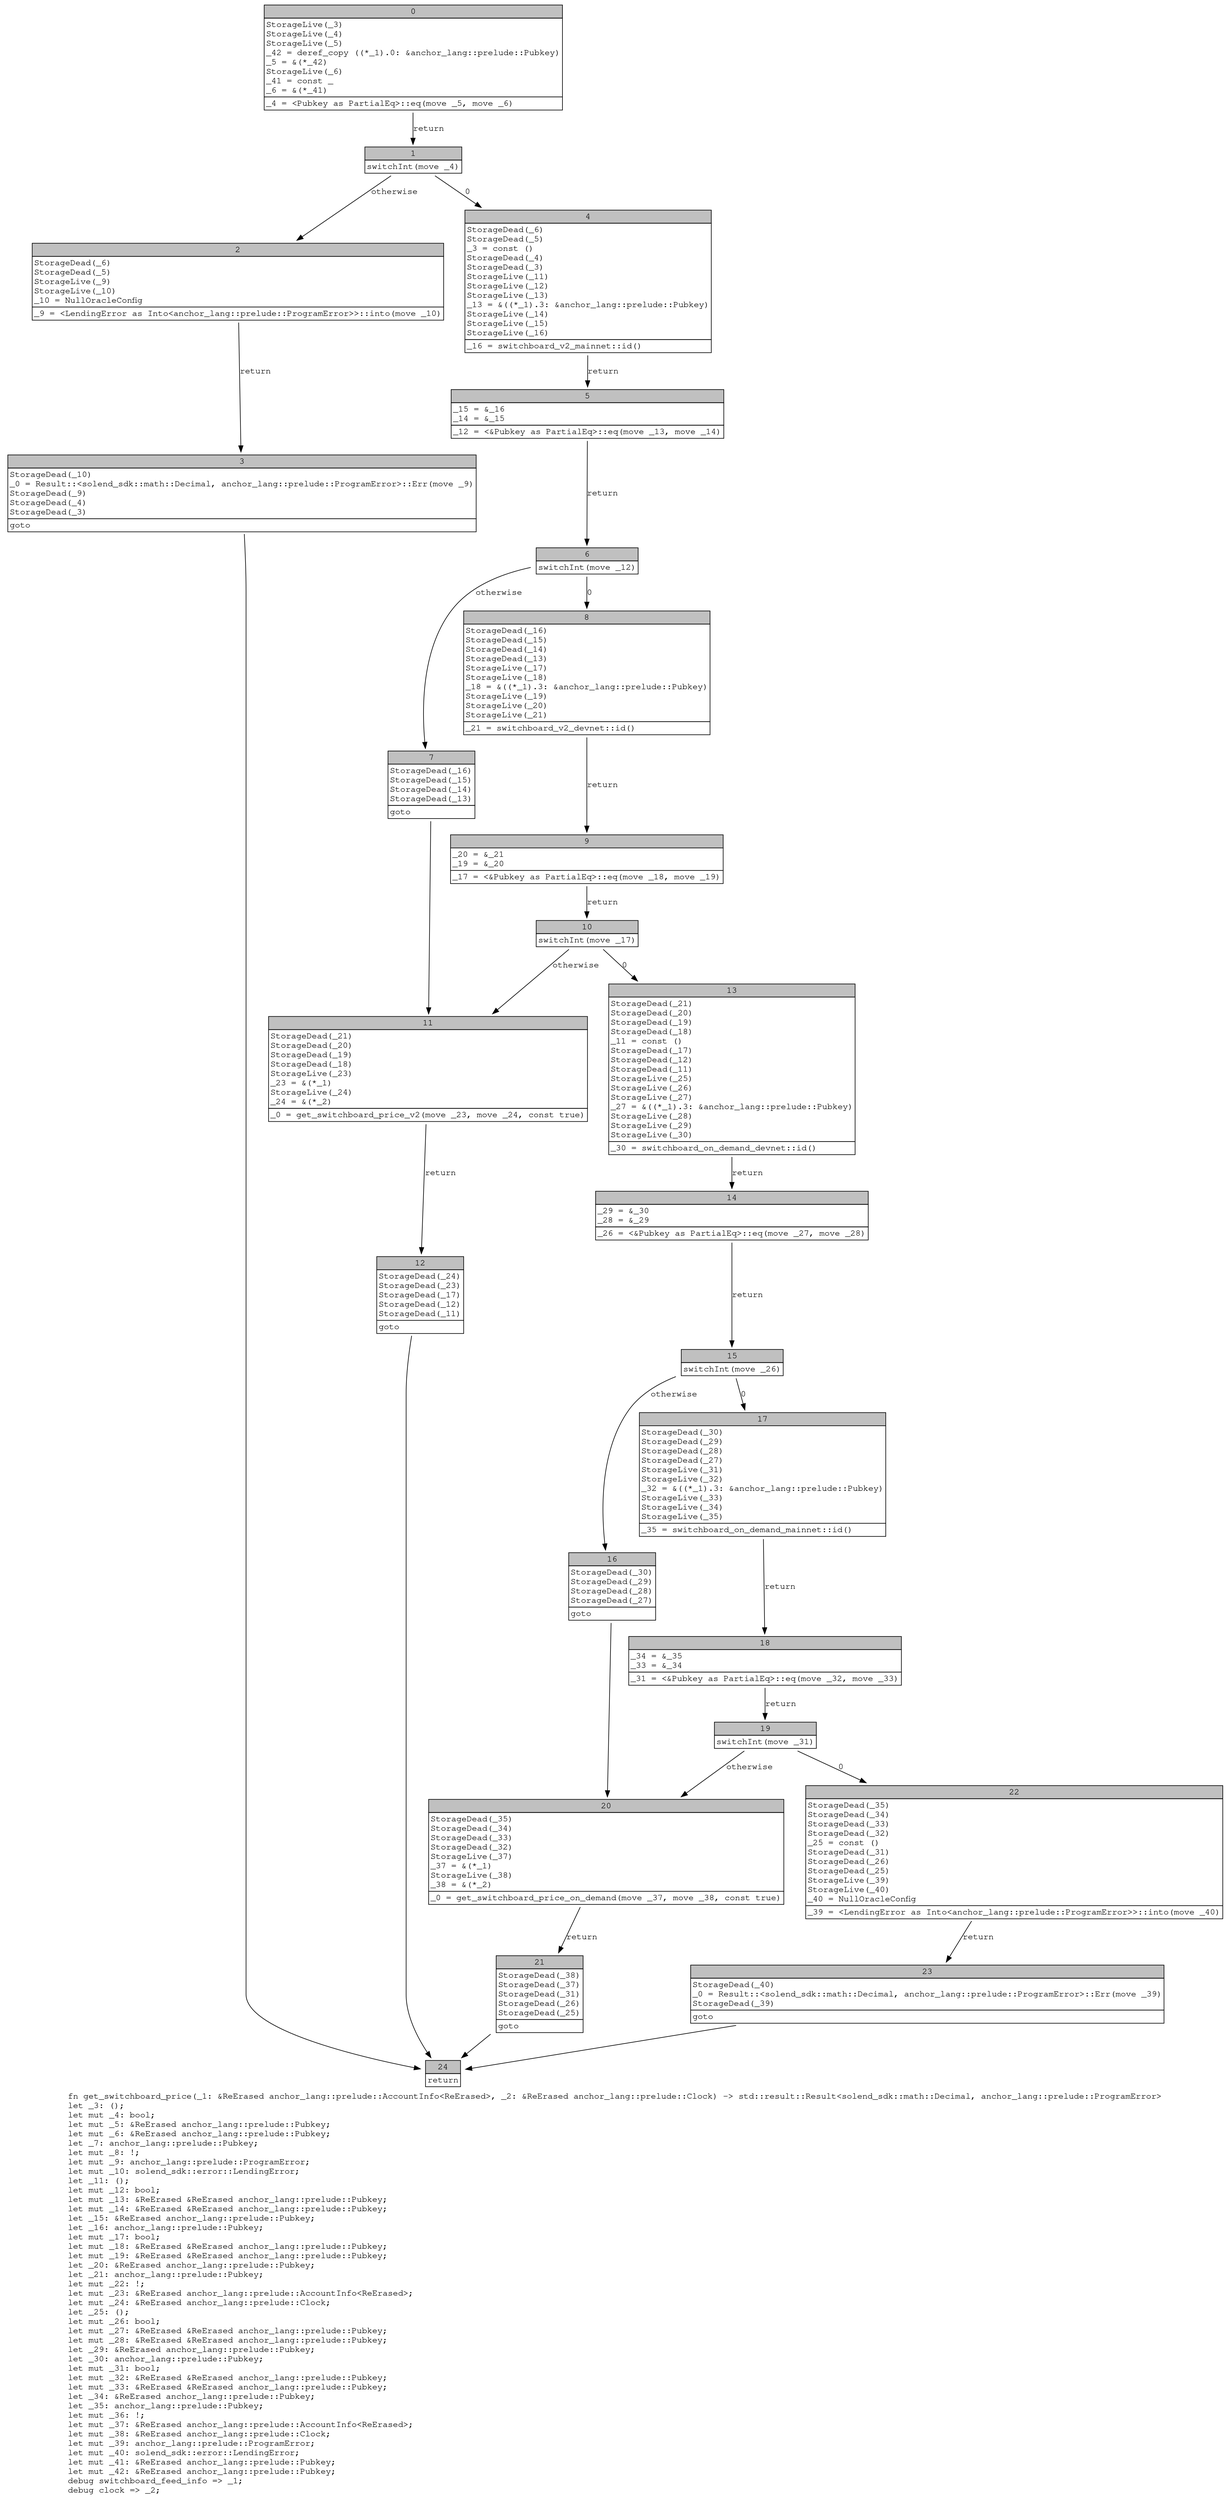 digraph Mir_0_81 {
    graph [fontname="Courier, monospace"];
    node [fontname="Courier, monospace"];
    edge [fontname="Courier, monospace"];
    label=<fn get_switchboard_price(_1: &amp;ReErased anchor_lang::prelude::AccountInfo&lt;ReErased&gt;, _2: &amp;ReErased anchor_lang::prelude::Clock) -&gt; std::result::Result&lt;solend_sdk::math::Decimal, anchor_lang::prelude::ProgramError&gt;<br align="left"/>let _3: ();<br align="left"/>let mut _4: bool;<br align="left"/>let mut _5: &amp;ReErased anchor_lang::prelude::Pubkey;<br align="left"/>let mut _6: &amp;ReErased anchor_lang::prelude::Pubkey;<br align="left"/>let _7: anchor_lang::prelude::Pubkey;<br align="left"/>let mut _8: !;<br align="left"/>let mut _9: anchor_lang::prelude::ProgramError;<br align="left"/>let mut _10: solend_sdk::error::LendingError;<br align="left"/>let _11: ();<br align="left"/>let mut _12: bool;<br align="left"/>let mut _13: &amp;ReErased &amp;ReErased anchor_lang::prelude::Pubkey;<br align="left"/>let mut _14: &amp;ReErased &amp;ReErased anchor_lang::prelude::Pubkey;<br align="left"/>let _15: &amp;ReErased anchor_lang::prelude::Pubkey;<br align="left"/>let _16: anchor_lang::prelude::Pubkey;<br align="left"/>let mut _17: bool;<br align="left"/>let mut _18: &amp;ReErased &amp;ReErased anchor_lang::prelude::Pubkey;<br align="left"/>let mut _19: &amp;ReErased &amp;ReErased anchor_lang::prelude::Pubkey;<br align="left"/>let _20: &amp;ReErased anchor_lang::prelude::Pubkey;<br align="left"/>let _21: anchor_lang::prelude::Pubkey;<br align="left"/>let mut _22: !;<br align="left"/>let mut _23: &amp;ReErased anchor_lang::prelude::AccountInfo&lt;ReErased&gt;;<br align="left"/>let mut _24: &amp;ReErased anchor_lang::prelude::Clock;<br align="left"/>let _25: ();<br align="left"/>let mut _26: bool;<br align="left"/>let mut _27: &amp;ReErased &amp;ReErased anchor_lang::prelude::Pubkey;<br align="left"/>let mut _28: &amp;ReErased &amp;ReErased anchor_lang::prelude::Pubkey;<br align="left"/>let _29: &amp;ReErased anchor_lang::prelude::Pubkey;<br align="left"/>let _30: anchor_lang::prelude::Pubkey;<br align="left"/>let mut _31: bool;<br align="left"/>let mut _32: &amp;ReErased &amp;ReErased anchor_lang::prelude::Pubkey;<br align="left"/>let mut _33: &amp;ReErased &amp;ReErased anchor_lang::prelude::Pubkey;<br align="left"/>let _34: &amp;ReErased anchor_lang::prelude::Pubkey;<br align="left"/>let _35: anchor_lang::prelude::Pubkey;<br align="left"/>let mut _36: !;<br align="left"/>let mut _37: &amp;ReErased anchor_lang::prelude::AccountInfo&lt;ReErased&gt;;<br align="left"/>let mut _38: &amp;ReErased anchor_lang::prelude::Clock;<br align="left"/>let mut _39: anchor_lang::prelude::ProgramError;<br align="left"/>let mut _40: solend_sdk::error::LendingError;<br align="left"/>let mut _41: &amp;ReErased anchor_lang::prelude::Pubkey;<br align="left"/>let mut _42: &amp;ReErased anchor_lang::prelude::Pubkey;<br align="left"/>debug switchboard_feed_info =&gt; _1;<br align="left"/>debug clock =&gt; _2;<br align="left"/>>;
    bb0__0_81 [shape="none", label=<<table border="0" cellborder="1" cellspacing="0"><tr><td bgcolor="gray" align="center" colspan="1">0</td></tr><tr><td align="left" balign="left">StorageLive(_3)<br/>StorageLive(_4)<br/>StorageLive(_5)<br/>_42 = deref_copy ((*_1).0: &amp;anchor_lang::prelude::Pubkey)<br/>_5 = &amp;(*_42)<br/>StorageLive(_6)<br/>_41 = const _<br/>_6 = &amp;(*_41)<br/></td></tr><tr><td align="left">_4 = &lt;Pubkey as PartialEq&gt;::eq(move _5, move _6)</td></tr></table>>];
    bb1__0_81 [shape="none", label=<<table border="0" cellborder="1" cellspacing="0"><tr><td bgcolor="gray" align="center" colspan="1">1</td></tr><tr><td align="left">switchInt(move _4)</td></tr></table>>];
    bb2__0_81 [shape="none", label=<<table border="0" cellborder="1" cellspacing="0"><tr><td bgcolor="gray" align="center" colspan="1">2</td></tr><tr><td align="left" balign="left">StorageDead(_6)<br/>StorageDead(_5)<br/>StorageLive(_9)<br/>StorageLive(_10)<br/>_10 = NullOracleConfig<br/></td></tr><tr><td align="left">_9 = &lt;LendingError as Into&lt;anchor_lang::prelude::ProgramError&gt;&gt;::into(move _10)</td></tr></table>>];
    bb3__0_81 [shape="none", label=<<table border="0" cellborder="1" cellspacing="0"><tr><td bgcolor="gray" align="center" colspan="1">3</td></tr><tr><td align="left" balign="left">StorageDead(_10)<br/>_0 = Result::&lt;solend_sdk::math::Decimal, anchor_lang::prelude::ProgramError&gt;::Err(move _9)<br/>StorageDead(_9)<br/>StorageDead(_4)<br/>StorageDead(_3)<br/></td></tr><tr><td align="left">goto</td></tr></table>>];
    bb4__0_81 [shape="none", label=<<table border="0" cellborder="1" cellspacing="0"><tr><td bgcolor="gray" align="center" colspan="1">4</td></tr><tr><td align="left" balign="left">StorageDead(_6)<br/>StorageDead(_5)<br/>_3 = const ()<br/>StorageDead(_4)<br/>StorageDead(_3)<br/>StorageLive(_11)<br/>StorageLive(_12)<br/>StorageLive(_13)<br/>_13 = &amp;((*_1).3: &amp;anchor_lang::prelude::Pubkey)<br/>StorageLive(_14)<br/>StorageLive(_15)<br/>StorageLive(_16)<br/></td></tr><tr><td align="left">_16 = switchboard_v2_mainnet::id()</td></tr></table>>];
    bb5__0_81 [shape="none", label=<<table border="0" cellborder="1" cellspacing="0"><tr><td bgcolor="gray" align="center" colspan="1">5</td></tr><tr><td align="left" balign="left">_15 = &amp;_16<br/>_14 = &amp;_15<br/></td></tr><tr><td align="left">_12 = &lt;&amp;Pubkey as PartialEq&gt;::eq(move _13, move _14)</td></tr></table>>];
    bb6__0_81 [shape="none", label=<<table border="0" cellborder="1" cellspacing="0"><tr><td bgcolor="gray" align="center" colspan="1">6</td></tr><tr><td align="left">switchInt(move _12)</td></tr></table>>];
    bb7__0_81 [shape="none", label=<<table border="0" cellborder="1" cellspacing="0"><tr><td bgcolor="gray" align="center" colspan="1">7</td></tr><tr><td align="left" balign="left">StorageDead(_16)<br/>StorageDead(_15)<br/>StorageDead(_14)<br/>StorageDead(_13)<br/></td></tr><tr><td align="left">goto</td></tr></table>>];
    bb8__0_81 [shape="none", label=<<table border="0" cellborder="1" cellspacing="0"><tr><td bgcolor="gray" align="center" colspan="1">8</td></tr><tr><td align="left" balign="left">StorageDead(_16)<br/>StorageDead(_15)<br/>StorageDead(_14)<br/>StorageDead(_13)<br/>StorageLive(_17)<br/>StorageLive(_18)<br/>_18 = &amp;((*_1).3: &amp;anchor_lang::prelude::Pubkey)<br/>StorageLive(_19)<br/>StorageLive(_20)<br/>StorageLive(_21)<br/></td></tr><tr><td align="left">_21 = switchboard_v2_devnet::id()</td></tr></table>>];
    bb9__0_81 [shape="none", label=<<table border="0" cellborder="1" cellspacing="0"><tr><td bgcolor="gray" align="center" colspan="1">9</td></tr><tr><td align="left" balign="left">_20 = &amp;_21<br/>_19 = &amp;_20<br/></td></tr><tr><td align="left">_17 = &lt;&amp;Pubkey as PartialEq&gt;::eq(move _18, move _19)</td></tr></table>>];
    bb10__0_81 [shape="none", label=<<table border="0" cellborder="1" cellspacing="0"><tr><td bgcolor="gray" align="center" colspan="1">10</td></tr><tr><td align="left">switchInt(move _17)</td></tr></table>>];
    bb11__0_81 [shape="none", label=<<table border="0" cellborder="1" cellspacing="0"><tr><td bgcolor="gray" align="center" colspan="1">11</td></tr><tr><td align="left" balign="left">StorageDead(_21)<br/>StorageDead(_20)<br/>StorageDead(_19)<br/>StorageDead(_18)<br/>StorageLive(_23)<br/>_23 = &amp;(*_1)<br/>StorageLive(_24)<br/>_24 = &amp;(*_2)<br/></td></tr><tr><td align="left">_0 = get_switchboard_price_v2(move _23, move _24, const true)</td></tr></table>>];
    bb12__0_81 [shape="none", label=<<table border="0" cellborder="1" cellspacing="0"><tr><td bgcolor="gray" align="center" colspan="1">12</td></tr><tr><td align="left" balign="left">StorageDead(_24)<br/>StorageDead(_23)<br/>StorageDead(_17)<br/>StorageDead(_12)<br/>StorageDead(_11)<br/></td></tr><tr><td align="left">goto</td></tr></table>>];
    bb13__0_81 [shape="none", label=<<table border="0" cellborder="1" cellspacing="0"><tr><td bgcolor="gray" align="center" colspan="1">13</td></tr><tr><td align="left" balign="left">StorageDead(_21)<br/>StorageDead(_20)<br/>StorageDead(_19)<br/>StorageDead(_18)<br/>_11 = const ()<br/>StorageDead(_17)<br/>StorageDead(_12)<br/>StorageDead(_11)<br/>StorageLive(_25)<br/>StorageLive(_26)<br/>StorageLive(_27)<br/>_27 = &amp;((*_1).3: &amp;anchor_lang::prelude::Pubkey)<br/>StorageLive(_28)<br/>StorageLive(_29)<br/>StorageLive(_30)<br/></td></tr><tr><td align="left">_30 = switchboard_on_demand_devnet::id()</td></tr></table>>];
    bb14__0_81 [shape="none", label=<<table border="0" cellborder="1" cellspacing="0"><tr><td bgcolor="gray" align="center" colspan="1">14</td></tr><tr><td align="left" balign="left">_29 = &amp;_30<br/>_28 = &amp;_29<br/></td></tr><tr><td align="left">_26 = &lt;&amp;Pubkey as PartialEq&gt;::eq(move _27, move _28)</td></tr></table>>];
    bb15__0_81 [shape="none", label=<<table border="0" cellborder="1" cellspacing="0"><tr><td bgcolor="gray" align="center" colspan="1">15</td></tr><tr><td align="left">switchInt(move _26)</td></tr></table>>];
    bb16__0_81 [shape="none", label=<<table border="0" cellborder="1" cellspacing="0"><tr><td bgcolor="gray" align="center" colspan="1">16</td></tr><tr><td align="left" balign="left">StorageDead(_30)<br/>StorageDead(_29)<br/>StorageDead(_28)<br/>StorageDead(_27)<br/></td></tr><tr><td align="left">goto</td></tr></table>>];
    bb17__0_81 [shape="none", label=<<table border="0" cellborder="1" cellspacing="0"><tr><td bgcolor="gray" align="center" colspan="1">17</td></tr><tr><td align="left" balign="left">StorageDead(_30)<br/>StorageDead(_29)<br/>StorageDead(_28)<br/>StorageDead(_27)<br/>StorageLive(_31)<br/>StorageLive(_32)<br/>_32 = &amp;((*_1).3: &amp;anchor_lang::prelude::Pubkey)<br/>StorageLive(_33)<br/>StorageLive(_34)<br/>StorageLive(_35)<br/></td></tr><tr><td align="left">_35 = switchboard_on_demand_mainnet::id()</td></tr></table>>];
    bb18__0_81 [shape="none", label=<<table border="0" cellborder="1" cellspacing="0"><tr><td bgcolor="gray" align="center" colspan="1">18</td></tr><tr><td align="left" balign="left">_34 = &amp;_35<br/>_33 = &amp;_34<br/></td></tr><tr><td align="left">_31 = &lt;&amp;Pubkey as PartialEq&gt;::eq(move _32, move _33)</td></tr></table>>];
    bb19__0_81 [shape="none", label=<<table border="0" cellborder="1" cellspacing="0"><tr><td bgcolor="gray" align="center" colspan="1">19</td></tr><tr><td align="left">switchInt(move _31)</td></tr></table>>];
    bb20__0_81 [shape="none", label=<<table border="0" cellborder="1" cellspacing="0"><tr><td bgcolor="gray" align="center" colspan="1">20</td></tr><tr><td align="left" balign="left">StorageDead(_35)<br/>StorageDead(_34)<br/>StorageDead(_33)<br/>StorageDead(_32)<br/>StorageLive(_37)<br/>_37 = &amp;(*_1)<br/>StorageLive(_38)<br/>_38 = &amp;(*_2)<br/></td></tr><tr><td align="left">_0 = get_switchboard_price_on_demand(move _37, move _38, const true)</td></tr></table>>];
    bb21__0_81 [shape="none", label=<<table border="0" cellborder="1" cellspacing="0"><tr><td bgcolor="gray" align="center" colspan="1">21</td></tr><tr><td align="left" balign="left">StorageDead(_38)<br/>StorageDead(_37)<br/>StorageDead(_31)<br/>StorageDead(_26)<br/>StorageDead(_25)<br/></td></tr><tr><td align="left">goto</td></tr></table>>];
    bb22__0_81 [shape="none", label=<<table border="0" cellborder="1" cellspacing="0"><tr><td bgcolor="gray" align="center" colspan="1">22</td></tr><tr><td align="left" balign="left">StorageDead(_35)<br/>StorageDead(_34)<br/>StorageDead(_33)<br/>StorageDead(_32)<br/>_25 = const ()<br/>StorageDead(_31)<br/>StorageDead(_26)<br/>StorageDead(_25)<br/>StorageLive(_39)<br/>StorageLive(_40)<br/>_40 = NullOracleConfig<br/></td></tr><tr><td align="left">_39 = &lt;LendingError as Into&lt;anchor_lang::prelude::ProgramError&gt;&gt;::into(move _40)</td></tr></table>>];
    bb23__0_81 [shape="none", label=<<table border="0" cellborder="1" cellspacing="0"><tr><td bgcolor="gray" align="center" colspan="1">23</td></tr><tr><td align="left" balign="left">StorageDead(_40)<br/>_0 = Result::&lt;solend_sdk::math::Decimal, anchor_lang::prelude::ProgramError&gt;::Err(move _39)<br/>StorageDead(_39)<br/></td></tr><tr><td align="left">goto</td></tr></table>>];
    bb24__0_81 [shape="none", label=<<table border="0" cellborder="1" cellspacing="0"><tr><td bgcolor="gray" align="center" colspan="1">24</td></tr><tr><td align="left">return</td></tr></table>>];
    bb0__0_81 -> bb1__0_81 [label="return"];
    bb1__0_81 -> bb4__0_81 [label="0"];
    bb1__0_81 -> bb2__0_81 [label="otherwise"];
    bb2__0_81 -> bb3__0_81 [label="return"];
    bb3__0_81 -> bb24__0_81 [label=""];
    bb4__0_81 -> bb5__0_81 [label="return"];
    bb5__0_81 -> bb6__0_81 [label="return"];
    bb6__0_81 -> bb8__0_81 [label="0"];
    bb6__0_81 -> bb7__0_81 [label="otherwise"];
    bb7__0_81 -> bb11__0_81 [label=""];
    bb8__0_81 -> bb9__0_81 [label="return"];
    bb9__0_81 -> bb10__0_81 [label="return"];
    bb10__0_81 -> bb13__0_81 [label="0"];
    bb10__0_81 -> bb11__0_81 [label="otherwise"];
    bb11__0_81 -> bb12__0_81 [label="return"];
    bb12__0_81 -> bb24__0_81 [label=""];
    bb13__0_81 -> bb14__0_81 [label="return"];
    bb14__0_81 -> bb15__0_81 [label="return"];
    bb15__0_81 -> bb17__0_81 [label="0"];
    bb15__0_81 -> bb16__0_81 [label="otherwise"];
    bb16__0_81 -> bb20__0_81 [label=""];
    bb17__0_81 -> bb18__0_81 [label="return"];
    bb18__0_81 -> bb19__0_81 [label="return"];
    bb19__0_81 -> bb22__0_81 [label="0"];
    bb19__0_81 -> bb20__0_81 [label="otherwise"];
    bb20__0_81 -> bb21__0_81 [label="return"];
    bb21__0_81 -> bb24__0_81 [label=""];
    bb22__0_81 -> bb23__0_81 [label="return"];
    bb23__0_81 -> bb24__0_81 [label=""];
}

